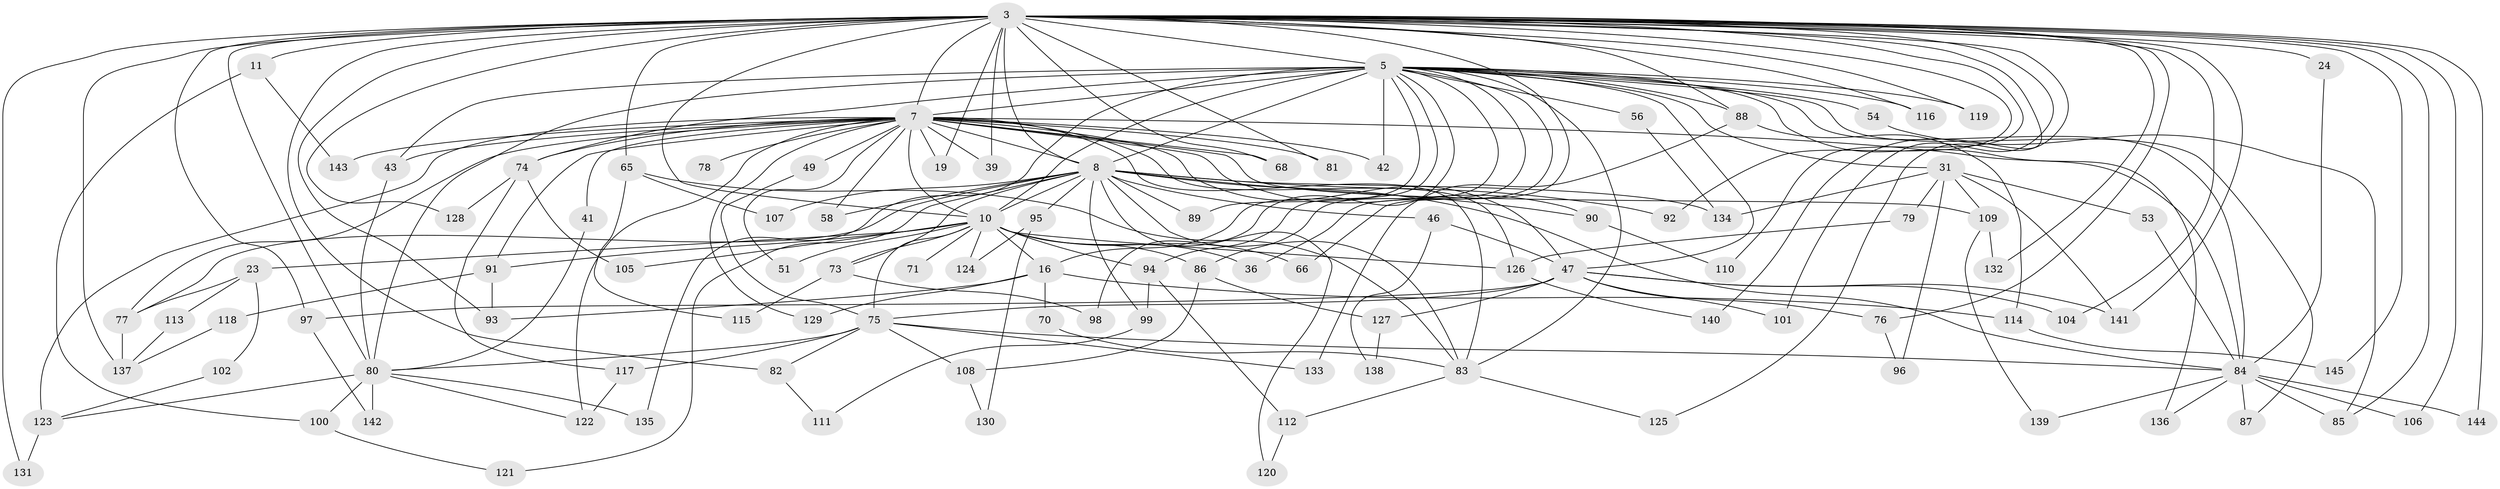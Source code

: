 // original degree distribution, {28: 0.006896551724137931, 23: 0.006896551724137931, 31: 0.006896551724137931, 26: 0.006896551724137931, 22: 0.006896551724137931, 16: 0.006896551724137931, 30: 0.006896551724137931, 19: 0.006896551724137931, 18: 0.006896551724137931, 17: 0.006896551724137931, 4: 0.1310344827586207, 10: 0.006896551724137931, 3: 0.2206896551724138, 7: 0.013793103448275862, 5: 0.041379310344827586, 2: 0.4827586206896552, 8: 0.013793103448275862, 6: 0.020689655172413793}
// Generated by graph-tools (version 1.1) at 2025/49/03/04/25 21:49:41]
// undirected, 101 vertices, 205 edges
graph export_dot {
graph [start="1"]
  node [color=gray90,style=filled];
  3 [super="+1"];
  5 [super="+2"];
  7 [super="+4"];
  8 [super="+6"];
  10 [super="+9"];
  11;
  16;
  19;
  23;
  24;
  31;
  36;
  39;
  41;
  42;
  43 [super="+15"];
  46;
  47 [super="+35"];
  49;
  51;
  53;
  54;
  56;
  58;
  65;
  66;
  68;
  70 [super="+34"];
  71;
  73;
  74 [super="+52"];
  75 [super="+62"];
  76;
  77 [super="+27"];
  78;
  79;
  80 [super="+22+18"];
  81;
  82 [super="+63"];
  83 [super="+21+30"];
  84 [super="+57+69"];
  85 [super="+28"];
  86;
  87;
  88 [super="+64"];
  89;
  90;
  91;
  92;
  93 [super="+26"];
  94 [super="+50"];
  95;
  96;
  97 [super="+61"];
  98;
  99;
  100;
  101;
  102;
  104 [super="+60"];
  105;
  106;
  107;
  108;
  109 [super="+67"];
  110;
  111;
  112;
  113;
  114;
  115;
  116;
  117;
  118;
  119;
  120;
  121;
  122 [super="+14"];
  123 [super="+55"];
  124;
  125;
  126 [super="+12"];
  127;
  128;
  129;
  130;
  131;
  132;
  133;
  134 [super="+37"];
  135;
  136 [super="+59"];
  137 [super="+103"];
  138;
  139;
  140;
  141 [super="+45"];
  142;
  143 [super="+72"];
  144;
  145;
  3 -- 5 [weight=4];
  3 -- 7 [weight=4];
  3 -- 8 [weight=4];
  3 -- 10 [weight=4];
  3 -- 11 [weight=2];
  3 -- 19;
  3 -- 24 [weight=2];
  3 -- 65;
  3 -- 66;
  3 -- 68;
  3 -- 76;
  3 -- 80 [weight=3];
  3 -- 81;
  3 -- 82 [weight=2];
  3 -- 88 [weight=2];
  3 -- 97 [weight=2];
  3 -- 101;
  3 -- 106;
  3 -- 131;
  3 -- 132;
  3 -- 137 [weight=2];
  3 -- 141;
  3 -- 128;
  3 -- 140;
  3 -- 144;
  3 -- 145;
  3 -- 92;
  3 -- 39;
  3 -- 104 [weight=2];
  3 -- 110;
  3 -- 116;
  3 -- 125;
  3 -- 119;
  3 -- 93;
  3 -- 85;
  5 -- 7 [weight=4];
  5 -- 8 [weight=4];
  5 -- 10 [weight=4];
  5 -- 31 [weight=2];
  5 -- 42;
  5 -- 54;
  5 -- 56;
  5 -- 89;
  5 -- 94 [weight=2];
  5 -- 98;
  5 -- 135;
  5 -- 136 [weight=2];
  5 -- 16;
  5 -- 86;
  5 -- 87;
  5 -- 36;
  5 -- 116;
  5 -- 119;
  5 -- 88;
  5 -- 74 [weight=2];
  5 -- 43;
  5 -- 83;
  5 -- 80;
  5 -- 47 [weight=2];
  5 -- 84;
  7 -- 8 [weight=4];
  7 -- 10 [weight=4];
  7 -- 19;
  7 -- 41;
  7 -- 42;
  7 -- 43;
  7 -- 47 [weight=2];
  7 -- 49;
  7 -- 51;
  7 -- 58;
  7 -- 68;
  7 -- 74 [weight=3];
  7 -- 78 [weight=2];
  7 -- 109 [weight=2];
  7 -- 129;
  7 -- 143 [weight=3];
  7 -- 81;
  7 -- 83 [weight=2];
  7 -- 90;
  7 -- 91;
  7 -- 39;
  7 -- 123 [weight=2];
  7 -- 126;
  7 -- 122;
  7 -- 77;
  7 -- 84 [weight=5];
  8 -- 10 [weight=4];
  8 -- 46;
  8 -- 58;
  8 -- 73;
  8 -- 77;
  8 -- 92;
  8 -- 95 [weight=2];
  8 -- 99;
  8 -- 107;
  8 -- 120;
  8 -- 89;
  8 -- 134 [weight=2];
  8 -- 121;
  8 -- 90;
  8 -- 83;
  8 -- 84;
  10 -- 16;
  10 -- 23 [weight=2];
  10 -- 51;
  10 -- 71 [weight=2];
  10 -- 73;
  10 -- 124;
  10 -- 126 [weight=2];
  10 -- 66;
  10 -- 36;
  10 -- 105;
  10 -- 86;
  10 -- 91;
  10 -- 94;
  10 -- 75;
  11 -- 100;
  11 -- 143;
  16 -- 70 [weight=2];
  16 -- 114;
  16 -- 129;
  16 -- 93;
  23 -- 102;
  23 -- 113;
  23 -- 77;
  24 -- 84;
  31 -- 53;
  31 -- 79;
  31 -- 96;
  31 -- 134;
  31 -- 109;
  31 -- 141;
  41 -- 80;
  43 -- 80;
  46 -- 138;
  46 -- 47;
  47 -- 101;
  47 -- 97;
  47 -- 104;
  47 -- 76;
  47 -- 127;
  47 -- 141;
  47 -- 75;
  49 -- 75;
  53 -- 84;
  54 -- 85;
  56 -- 134;
  65 -- 107;
  65 -- 115;
  65 -- 83;
  70 -- 83;
  73 -- 98;
  73 -- 115;
  74 -- 128;
  74 -- 117;
  74 -- 105;
  75 -- 117;
  75 -- 133;
  75 -- 108;
  75 -- 80;
  75 -- 82;
  75 -- 84;
  76 -- 96;
  77 -- 137;
  79 -- 126;
  80 -- 100;
  80 -- 142;
  80 -- 135;
  80 -- 122;
  80 -- 123;
  82 -- 111;
  83 -- 112;
  83 -- 125;
  84 -- 85 [weight=2];
  84 -- 139;
  84 -- 136;
  84 -- 106;
  84 -- 144;
  84 -- 87;
  86 -- 108;
  86 -- 127;
  88 -- 114;
  88 -- 133;
  90 -- 110;
  91 -- 93;
  91 -- 118;
  94 -- 112;
  94 -- 99;
  95 -- 124;
  95 -- 130;
  97 -- 142;
  99 -- 111;
  100 -- 121;
  102 -- 123;
  108 -- 130;
  109 -- 139;
  109 -- 132;
  112 -- 120;
  113 -- 137;
  114 -- 145;
  117 -- 122;
  118 -- 137;
  123 -- 131;
  126 -- 140;
  127 -- 138;
}
